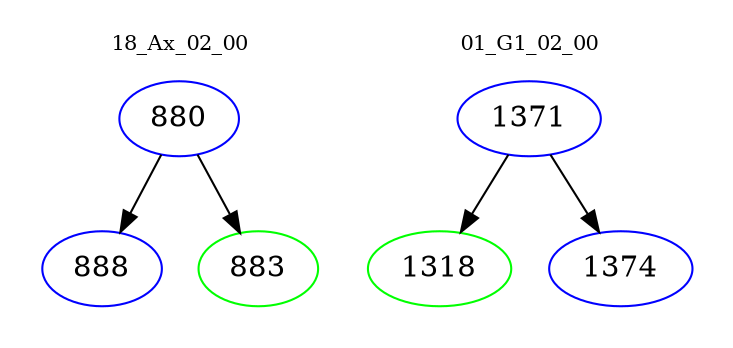 digraph{
subgraph cluster_0 {
color = white
label = "18_Ax_02_00";
fontsize=10;
T0_880 [label="880", color="blue"]
T0_880 -> T0_888 [color="black"]
T0_888 [label="888", color="blue"]
T0_880 -> T0_883 [color="black"]
T0_883 [label="883", color="green"]
}
subgraph cluster_1 {
color = white
label = "01_G1_02_00";
fontsize=10;
T1_1371 [label="1371", color="blue"]
T1_1371 -> T1_1318 [color="black"]
T1_1318 [label="1318", color="green"]
T1_1371 -> T1_1374 [color="black"]
T1_1374 [label="1374", color="blue"]
}
}

